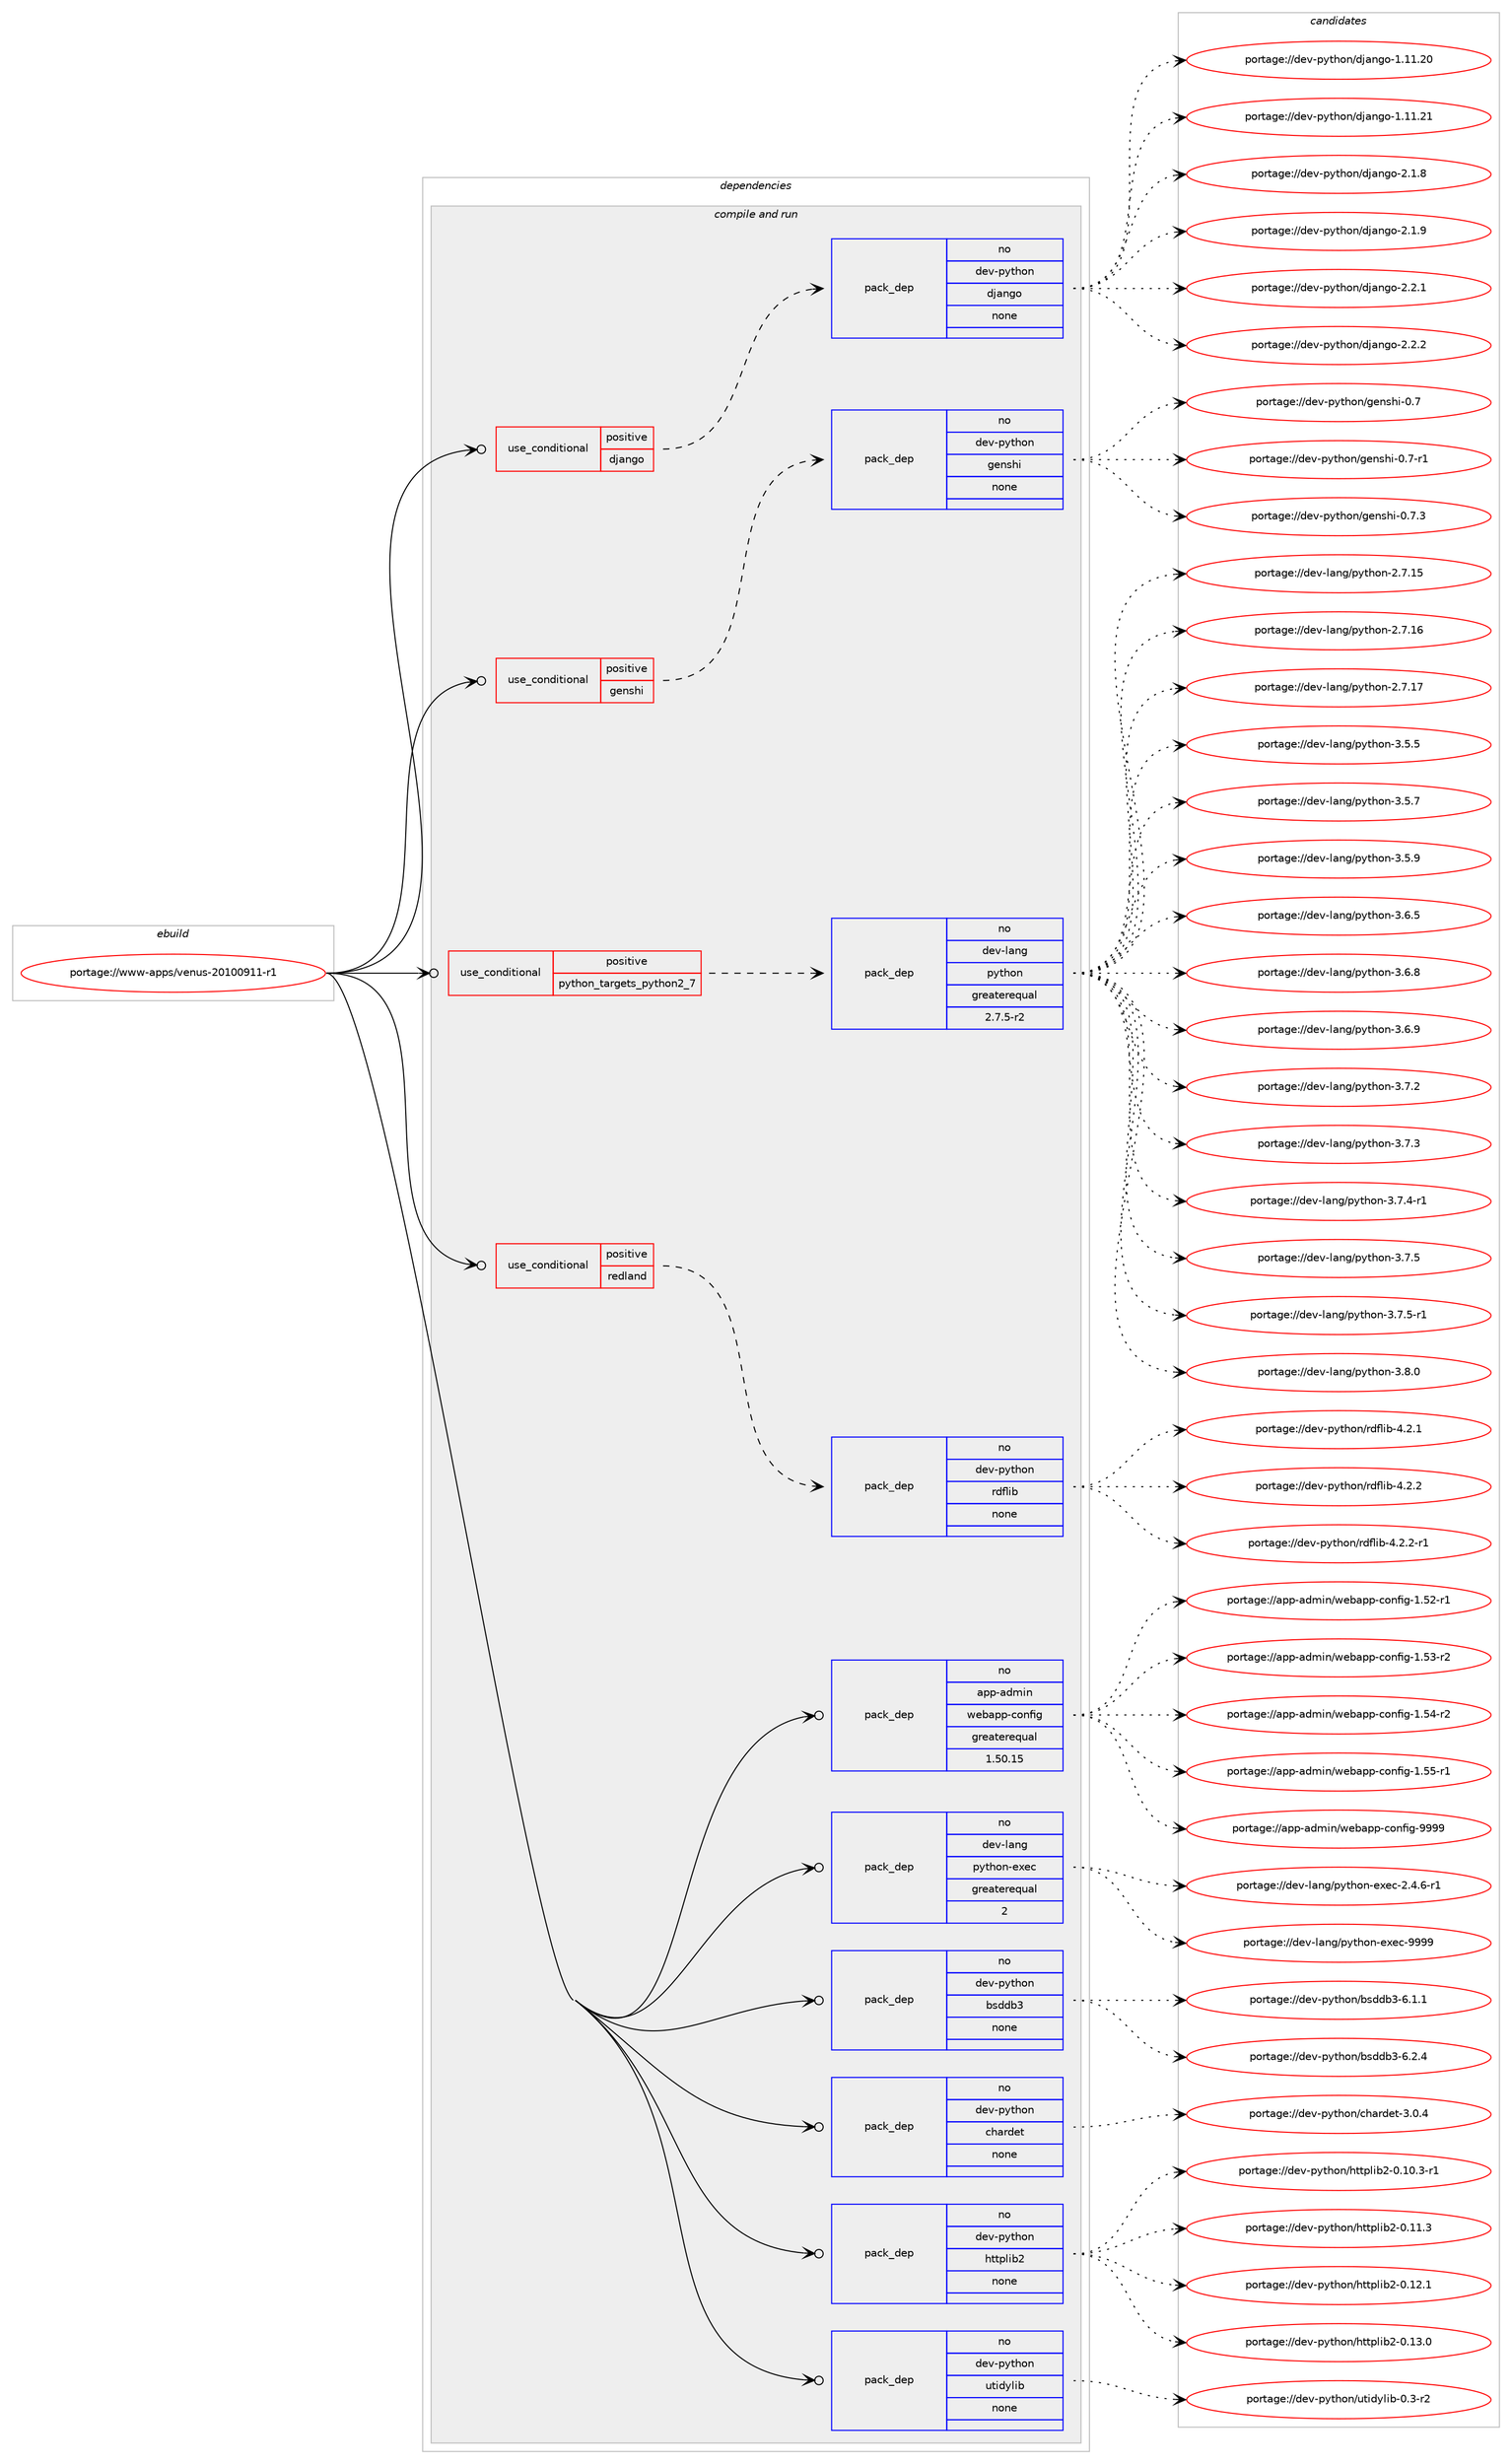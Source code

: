 digraph prolog {

# *************
# Graph options
# *************

newrank=true;
concentrate=true;
compound=true;
graph [rankdir=LR,fontname=Helvetica,fontsize=10,ranksep=1.5];#, ranksep=2.5, nodesep=0.2];
edge  [arrowhead=vee];
node  [fontname=Helvetica,fontsize=10];

# **********
# The ebuild
# **********

subgraph cluster_leftcol {
color=gray;
rank=same;
label=<<i>ebuild</i>>;
id [label="portage://www-apps/venus-20100911-r1", color=red, width=4, href="../www-apps/venus-20100911-r1.svg"];
}

# ****************
# The dependencies
# ****************

subgraph cluster_midcol {
color=gray;
label=<<i>dependencies</i>>;
subgraph cluster_compile {
fillcolor="#eeeeee";
style=filled;
label=<<i>compile</i>>;
}
subgraph cluster_compileandrun {
fillcolor="#eeeeee";
style=filled;
label=<<i>compile and run</i>>;
subgraph cond105884 {
dependency440046 [label=<<TABLE BORDER="0" CELLBORDER="1" CELLSPACING="0" CELLPADDING="4"><TR><TD ROWSPAN="3" CELLPADDING="10">use_conditional</TD></TR><TR><TD>positive</TD></TR><TR><TD>django</TD></TR></TABLE>>, shape=none, color=red];
subgraph pack326366 {
dependency440047 [label=<<TABLE BORDER="0" CELLBORDER="1" CELLSPACING="0" CELLPADDING="4" WIDTH="220"><TR><TD ROWSPAN="6" CELLPADDING="30">pack_dep</TD></TR><TR><TD WIDTH="110">no</TD></TR><TR><TD>dev-python</TD></TR><TR><TD>django</TD></TR><TR><TD>none</TD></TR><TR><TD></TD></TR></TABLE>>, shape=none, color=blue];
}
dependency440046:e -> dependency440047:w [weight=20,style="dashed",arrowhead="vee"];
}
id:e -> dependency440046:w [weight=20,style="solid",arrowhead="odotvee"];
subgraph cond105885 {
dependency440048 [label=<<TABLE BORDER="0" CELLBORDER="1" CELLSPACING="0" CELLPADDING="4"><TR><TD ROWSPAN="3" CELLPADDING="10">use_conditional</TD></TR><TR><TD>positive</TD></TR><TR><TD>genshi</TD></TR></TABLE>>, shape=none, color=red];
subgraph pack326367 {
dependency440049 [label=<<TABLE BORDER="0" CELLBORDER="1" CELLSPACING="0" CELLPADDING="4" WIDTH="220"><TR><TD ROWSPAN="6" CELLPADDING="30">pack_dep</TD></TR><TR><TD WIDTH="110">no</TD></TR><TR><TD>dev-python</TD></TR><TR><TD>genshi</TD></TR><TR><TD>none</TD></TR><TR><TD></TD></TR></TABLE>>, shape=none, color=blue];
}
dependency440048:e -> dependency440049:w [weight=20,style="dashed",arrowhead="vee"];
}
id:e -> dependency440048:w [weight=20,style="solid",arrowhead="odotvee"];
subgraph cond105886 {
dependency440050 [label=<<TABLE BORDER="0" CELLBORDER="1" CELLSPACING="0" CELLPADDING="4"><TR><TD ROWSPAN="3" CELLPADDING="10">use_conditional</TD></TR><TR><TD>positive</TD></TR><TR><TD>python_targets_python2_7</TD></TR></TABLE>>, shape=none, color=red];
subgraph pack326368 {
dependency440051 [label=<<TABLE BORDER="0" CELLBORDER="1" CELLSPACING="0" CELLPADDING="4" WIDTH="220"><TR><TD ROWSPAN="6" CELLPADDING="30">pack_dep</TD></TR><TR><TD WIDTH="110">no</TD></TR><TR><TD>dev-lang</TD></TR><TR><TD>python</TD></TR><TR><TD>greaterequal</TD></TR><TR><TD>2.7.5-r2</TD></TR></TABLE>>, shape=none, color=blue];
}
dependency440050:e -> dependency440051:w [weight=20,style="dashed",arrowhead="vee"];
}
id:e -> dependency440050:w [weight=20,style="solid",arrowhead="odotvee"];
subgraph cond105887 {
dependency440052 [label=<<TABLE BORDER="0" CELLBORDER="1" CELLSPACING="0" CELLPADDING="4"><TR><TD ROWSPAN="3" CELLPADDING="10">use_conditional</TD></TR><TR><TD>positive</TD></TR><TR><TD>redland</TD></TR></TABLE>>, shape=none, color=red];
subgraph pack326369 {
dependency440053 [label=<<TABLE BORDER="0" CELLBORDER="1" CELLSPACING="0" CELLPADDING="4" WIDTH="220"><TR><TD ROWSPAN="6" CELLPADDING="30">pack_dep</TD></TR><TR><TD WIDTH="110">no</TD></TR><TR><TD>dev-python</TD></TR><TR><TD>rdflib</TD></TR><TR><TD>none</TD></TR><TR><TD></TD></TR></TABLE>>, shape=none, color=blue];
}
dependency440052:e -> dependency440053:w [weight=20,style="dashed",arrowhead="vee"];
}
id:e -> dependency440052:w [weight=20,style="solid",arrowhead="odotvee"];
subgraph pack326370 {
dependency440054 [label=<<TABLE BORDER="0" CELLBORDER="1" CELLSPACING="0" CELLPADDING="4" WIDTH="220"><TR><TD ROWSPAN="6" CELLPADDING="30">pack_dep</TD></TR><TR><TD WIDTH="110">no</TD></TR><TR><TD>app-admin</TD></TR><TR><TD>webapp-config</TD></TR><TR><TD>greaterequal</TD></TR><TR><TD>1.50.15</TD></TR></TABLE>>, shape=none, color=blue];
}
id:e -> dependency440054:w [weight=20,style="solid",arrowhead="odotvee"];
subgraph pack326371 {
dependency440055 [label=<<TABLE BORDER="0" CELLBORDER="1" CELLSPACING="0" CELLPADDING="4" WIDTH="220"><TR><TD ROWSPAN="6" CELLPADDING="30">pack_dep</TD></TR><TR><TD WIDTH="110">no</TD></TR><TR><TD>dev-lang</TD></TR><TR><TD>python-exec</TD></TR><TR><TD>greaterequal</TD></TR><TR><TD>2</TD></TR></TABLE>>, shape=none, color=blue];
}
id:e -> dependency440055:w [weight=20,style="solid",arrowhead="odotvee"];
subgraph pack326372 {
dependency440056 [label=<<TABLE BORDER="0" CELLBORDER="1" CELLSPACING="0" CELLPADDING="4" WIDTH="220"><TR><TD ROWSPAN="6" CELLPADDING="30">pack_dep</TD></TR><TR><TD WIDTH="110">no</TD></TR><TR><TD>dev-python</TD></TR><TR><TD>bsddb3</TD></TR><TR><TD>none</TD></TR><TR><TD></TD></TR></TABLE>>, shape=none, color=blue];
}
id:e -> dependency440056:w [weight=20,style="solid",arrowhead="odotvee"];
subgraph pack326373 {
dependency440057 [label=<<TABLE BORDER="0" CELLBORDER="1" CELLSPACING="0" CELLPADDING="4" WIDTH="220"><TR><TD ROWSPAN="6" CELLPADDING="30">pack_dep</TD></TR><TR><TD WIDTH="110">no</TD></TR><TR><TD>dev-python</TD></TR><TR><TD>chardet</TD></TR><TR><TD>none</TD></TR><TR><TD></TD></TR></TABLE>>, shape=none, color=blue];
}
id:e -> dependency440057:w [weight=20,style="solid",arrowhead="odotvee"];
subgraph pack326374 {
dependency440058 [label=<<TABLE BORDER="0" CELLBORDER="1" CELLSPACING="0" CELLPADDING="4" WIDTH="220"><TR><TD ROWSPAN="6" CELLPADDING="30">pack_dep</TD></TR><TR><TD WIDTH="110">no</TD></TR><TR><TD>dev-python</TD></TR><TR><TD>httplib2</TD></TR><TR><TD>none</TD></TR><TR><TD></TD></TR></TABLE>>, shape=none, color=blue];
}
id:e -> dependency440058:w [weight=20,style="solid",arrowhead="odotvee"];
subgraph pack326375 {
dependency440059 [label=<<TABLE BORDER="0" CELLBORDER="1" CELLSPACING="0" CELLPADDING="4" WIDTH="220"><TR><TD ROWSPAN="6" CELLPADDING="30">pack_dep</TD></TR><TR><TD WIDTH="110">no</TD></TR><TR><TD>dev-python</TD></TR><TR><TD>utidylib</TD></TR><TR><TD>none</TD></TR><TR><TD></TD></TR></TABLE>>, shape=none, color=blue];
}
id:e -> dependency440059:w [weight=20,style="solid",arrowhead="odotvee"];
}
subgraph cluster_run {
fillcolor="#eeeeee";
style=filled;
label=<<i>run</i>>;
}
}

# **************
# The candidates
# **************

subgraph cluster_choices {
rank=same;
color=gray;
label=<<i>candidates</i>>;

subgraph choice326366 {
color=black;
nodesep=1;
choiceportage1001011184511212111610411111047100106971101031114549464949465048 [label="portage://dev-python/django-1.11.20", color=red, width=4,href="../dev-python/django-1.11.20.svg"];
choiceportage1001011184511212111610411111047100106971101031114549464949465049 [label="portage://dev-python/django-1.11.21", color=red, width=4,href="../dev-python/django-1.11.21.svg"];
choiceportage100101118451121211161041111104710010697110103111455046494656 [label="portage://dev-python/django-2.1.8", color=red, width=4,href="../dev-python/django-2.1.8.svg"];
choiceportage100101118451121211161041111104710010697110103111455046494657 [label="portage://dev-python/django-2.1.9", color=red, width=4,href="../dev-python/django-2.1.9.svg"];
choiceportage100101118451121211161041111104710010697110103111455046504649 [label="portage://dev-python/django-2.2.1", color=red, width=4,href="../dev-python/django-2.2.1.svg"];
choiceportage100101118451121211161041111104710010697110103111455046504650 [label="portage://dev-python/django-2.2.2", color=red, width=4,href="../dev-python/django-2.2.2.svg"];
dependency440047:e -> choiceportage1001011184511212111610411111047100106971101031114549464949465048:w [style=dotted,weight="100"];
dependency440047:e -> choiceportage1001011184511212111610411111047100106971101031114549464949465049:w [style=dotted,weight="100"];
dependency440047:e -> choiceportage100101118451121211161041111104710010697110103111455046494656:w [style=dotted,weight="100"];
dependency440047:e -> choiceportage100101118451121211161041111104710010697110103111455046494657:w [style=dotted,weight="100"];
dependency440047:e -> choiceportage100101118451121211161041111104710010697110103111455046504649:w [style=dotted,weight="100"];
dependency440047:e -> choiceportage100101118451121211161041111104710010697110103111455046504650:w [style=dotted,weight="100"];
}
subgraph choice326367 {
color=black;
nodesep=1;
choiceportage100101118451121211161041111104710310111011510410545484655 [label="portage://dev-python/genshi-0.7", color=red, width=4,href="../dev-python/genshi-0.7.svg"];
choiceportage1001011184511212111610411111047103101110115104105454846554511449 [label="portage://dev-python/genshi-0.7-r1", color=red, width=4,href="../dev-python/genshi-0.7-r1.svg"];
choiceportage1001011184511212111610411111047103101110115104105454846554651 [label="portage://dev-python/genshi-0.7.3", color=red, width=4,href="../dev-python/genshi-0.7.3.svg"];
dependency440049:e -> choiceportage100101118451121211161041111104710310111011510410545484655:w [style=dotted,weight="100"];
dependency440049:e -> choiceportage1001011184511212111610411111047103101110115104105454846554511449:w [style=dotted,weight="100"];
dependency440049:e -> choiceportage1001011184511212111610411111047103101110115104105454846554651:w [style=dotted,weight="100"];
}
subgraph choice326368 {
color=black;
nodesep=1;
choiceportage10010111845108971101034711212111610411111045504655464953 [label="portage://dev-lang/python-2.7.15", color=red, width=4,href="../dev-lang/python-2.7.15.svg"];
choiceportage10010111845108971101034711212111610411111045504655464954 [label="portage://dev-lang/python-2.7.16", color=red, width=4,href="../dev-lang/python-2.7.16.svg"];
choiceportage10010111845108971101034711212111610411111045504655464955 [label="portage://dev-lang/python-2.7.17", color=red, width=4,href="../dev-lang/python-2.7.17.svg"];
choiceportage100101118451089711010347112121116104111110455146534653 [label="portage://dev-lang/python-3.5.5", color=red, width=4,href="../dev-lang/python-3.5.5.svg"];
choiceportage100101118451089711010347112121116104111110455146534655 [label="portage://dev-lang/python-3.5.7", color=red, width=4,href="../dev-lang/python-3.5.7.svg"];
choiceportage100101118451089711010347112121116104111110455146534657 [label="portage://dev-lang/python-3.5.9", color=red, width=4,href="../dev-lang/python-3.5.9.svg"];
choiceportage100101118451089711010347112121116104111110455146544653 [label="portage://dev-lang/python-3.6.5", color=red, width=4,href="../dev-lang/python-3.6.5.svg"];
choiceportage100101118451089711010347112121116104111110455146544656 [label="portage://dev-lang/python-3.6.8", color=red, width=4,href="../dev-lang/python-3.6.8.svg"];
choiceportage100101118451089711010347112121116104111110455146544657 [label="portage://dev-lang/python-3.6.9", color=red, width=4,href="../dev-lang/python-3.6.9.svg"];
choiceportage100101118451089711010347112121116104111110455146554650 [label="portage://dev-lang/python-3.7.2", color=red, width=4,href="../dev-lang/python-3.7.2.svg"];
choiceportage100101118451089711010347112121116104111110455146554651 [label="portage://dev-lang/python-3.7.3", color=red, width=4,href="../dev-lang/python-3.7.3.svg"];
choiceportage1001011184510897110103471121211161041111104551465546524511449 [label="portage://dev-lang/python-3.7.4-r1", color=red, width=4,href="../dev-lang/python-3.7.4-r1.svg"];
choiceportage100101118451089711010347112121116104111110455146554653 [label="portage://dev-lang/python-3.7.5", color=red, width=4,href="../dev-lang/python-3.7.5.svg"];
choiceportage1001011184510897110103471121211161041111104551465546534511449 [label="portage://dev-lang/python-3.7.5-r1", color=red, width=4,href="../dev-lang/python-3.7.5-r1.svg"];
choiceportage100101118451089711010347112121116104111110455146564648 [label="portage://dev-lang/python-3.8.0", color=red, width=4,href="../dev-lang/python-3.8.0.svg"];
dependency440051:e -> choiceportage10010111845108971101034711212111610411111045504655464953:w [style=dotted,weight="100"];
dependency440051:e -> choiceportage10010111845108971101034711212111610411111045504655464954:w [style=dotted,weight="100"];
dependency440051:e -> choiceportage10010111845108971101034711212111610411111045504655464955:w [style=dotted,weight="100"];
dependency440051:e -> choiceportage100101118451089711010347112121116104111110455146534653:w [style=dotted,weight="100"];
dependency440051:e -> choiceportage100101118451089711010347112121116104111110455146534655:w [style=dotted,weight="100"];
dependency440051:e -> choiceportage100101118451089711010347112121116104111110455146534657:w [style=dotted,weight="100"];
dependency440051:e -> choiceportage100101118451089711010347112121116104111110455146544653:w [style=dotted,weight="100"];
dependency440051:e -> choiceportage100101118451089711010347112121116104111110455146544656:w [style=dotted,weight="100"];
dependency440051:e -> choiceportage100101118451089711010347112121116104111110455146544657:w [style=dotted,weight="100"];
dependency440051:e -> choiceportage100101118451089711010347112121116104111110455146554650:w [style=dotted,weight="100"];
dependency440051:e -> choiceportage100101118451089711010347112121116104111110455146554651:w [style=dotted,weight="100"];
dependency440051:e -> choiceportage1001011184510897110103471121211161041111104551465546524511449:w [style=dotted,weight="100"];
dependency440051:e -> choiceportage100101118451089711010347112121116104111110455146554653:w [style=dotted,weight="100"];
dependency440051:e -> choiceportage1001011184510897110103471121211161041111104551465546534511449:w [style=dotted,weight="100"];
dependency440051:e -> choiceportage100101118451089711010347112121116104111110455146564648:w [style=dotted,weight="100"];
}
subgraph choice326369 {
color=black;
nodesep=1;
choiceportage100101118451121211161041111104711410010210810598455246504649 [label="portage://dev-python/rdflib-4.2.1", color=red, width=4,href="../dev-python/rdflib-4.2.1.svg"];
choiceportage100101118451121211161041111104711410010210810598455246504650 [label="portage://dev-python/rdflib-4.2.2", color=red, width=4,href="../dev-python/rdflib-4.2.2.svg"];
choiceportage1001011184511212111610411111047114100102108105984552465046504511449 [label="portage://dev-python/rdflib-4.2.2-r1", color=red, width=4,href="../dev-python/rdflib-4.2.2-r1.svg"];
dependency440053:e -> choiceportage100101118451121211161041111104711410010210810598455246504649:w [style=dotted,weight="100"];
dependency440053:e -> choiceportage100101118451121211161041111104711410010210810598455246504650:w [style=dotted,weight="100"];
dependency440053:e -> choiceportage1001011184511212111610411111047114100102108105984552465046504511449:w [style=dotted,weight="100"];
}
subgraph choice326370 {
color=black;
nodesep=1;
choiceportage971121124597100109105110471191019897112112459911111010210510345494653504511449 [label="portage://app-admin/webapp-config-1.52-r1", color=red, width=4,href="../app-admin/webapp-config-1.52-r1.svg"];
choiceportage971121124597100109105110471191019897112112459911111010210510345494653514511450 [label="portage://app-admin/webapp-config-1.53-r2", color=red, width=4,href="../app-admin/webapp-config-1.53-r2.svg"];
choiceportage971121124597100109105110471191019897112112459911111010210510345494653524511450 [label="portage://app-admin/webapp-config-1.54-r2", color=red, width=4,href="../app-admin/webapp-config-1.54-r2.svg"];
choiceportage971121124597100109105110471191019897112112459911111010210510345494653534511449 [label="portage://app-admin/webapp-config-1.55-r1", color=red, width=4,href="../app-admin/webapp-config-1.55-r1.svg"];
choiceportage97112112459710010910511047119101989711211245991111101021051034557575757 [label="portage://app-admin/webapp-config-9999", color=red, width=4,href="../app-admin/webapp-config-9999.svg"];
dependency440054:e -> choiceportage971121124597100109105110471191019897112112459911111010210510345494653504511449:w [style=dotted,weight="100"];
dependency440054:e -> choiceportage971121124597100109105110471191019897112112459911111010210510345494653514511450:w [style=dotted,weight="100"];
dependency440054:e -> choiceportage971121124597100109105110471191019897112112459911111010210510345494653524511450:w [style=dotted,weight="100"];
dependency440054:e -> choiceportage971121124597100109105110471191019897112112459911111010210510345494653534511449:w [style=dotted,weight="100"];
dependency440054:e -> choiceportage97112112459710010910511047119101989711211245991111101021051034557575757:w [style=dotted,weight="100"];
}
subgraph choice326371 {
color=black;
nodesep=1;
choiceportage10010111845108971101034711212111610411111045101120101994550465246544511449 [label="portage://dev-lang/python-exec-2.4.6-r1", color=red, width=4,href="../dev-lang/python-exec-2.4.6-r1.svg"];
choiceportage10010111845108971101034711212111610411111045101120101994557575757 [label="portage://dev-lang/python-exec-9999", color=red, width=4,href="../dev-lang/python-exec-9999.svg"];
dependency440055:e -> choiceportage10010111845108971101034711212111610411111045101120101994550465246544511449:w [style=dotted,weight="100"];
dependency440055:e -> choiceportage10010111845108971101034711212111610411111045101120101994557575757:w [style=dotted,weight="100"];
}
subgraph choice326372 {
color=black;
nodesep=1;
choiceportage1001011184511212111610411111047981151001009851455446494649 [label="portage://dev-python/bsddb3-6.1.1", color=red, width=4,href="../dev-python/bsddb3-6.1.1.svg"];
choiceportage1001011184511212111610411111047981151001009851455446504652 [label="portage://dev-python/bsddb3-6.2.4", color=red, width=4,href="../dev-python/bsddb3-6.2.4.svg"];
dependency440056:e -> choiceportage1001011184511212111610411111047981151001009851455446494649:w [style=dotted,weight="100"];
dependency440056:e -> choiceportage1001011184511212111610411111047981151001009851455446504652:w [style=dotted,weight="100"];
}
subgraph choice326373 {
color=black;
nodesep=1;
choiceportage10010111845112121116104111110479910497114100101116455146484652 [label="portage://dev-python/chardet-3.0.4", color=red, width=4,href="../dev-python/chardet-3.0.4.svg"];
dependency440057:e -> choiceportage10010111845112121116104111110479910497114100101116455146484652:w [style=dotted,weight="100"];
}
subgraph choice326374 {
color=black;
nodesep=1;
choiceportage10010111845112121116104111110471041161161121081059850454846494846514511449 [label="portage://dev-python/httplib2-0.10.3-r1", color=red, width=4,href="../dev-python/httplib2-0.10.3-r1.svg"];
choiceportage1001011184511212111610411111047104116116112108105985045484649494651 [label="portage://dev-python/httplib2-0.11.3", color=red, width=4,href="../dev-python/httplib2-0.11.3.svg"];
choiceportage1001011184511212111610411111047104116116112108105985045484649504649 [label="portage://dev-python/httplib2-0.12.1", color=red, width=4,href="../dev-python/httplib2-0.12.1.svg"];
choiceportage1001011184511212111610411111047104116116112108105985045484649514648 [label="portage://dev-python/httplib2-0.13.0", color=red, width=4,href="../dev-python/httplib2-0.13.0.svg"];
dependency440058:e -> choiceportage10010111845112121116104111110471041161161121081059850454846494846514511449:w [style=dotted,weight="100"];
dependency440058:e -> choiceportage1001011184511212111610411111047104116116112108105985045484649494651:w [style=dotted,weight="100"];
dependency440058:e -> choiceportage1001011184511212111610411111047104116116112108105985045484649504649:w [style=dotted,weight="100"];
dependency440058:e -> choiceportage1001011184511212111610411111047104116116112108105985045484649514648:w [style=dotted,weight="100"];
}
subgraph choice326375 {
color=black;
nodesep=1;
choiceportage100101118451121211161041111104711711610510012110810598454846514511450 [label="portage://dev-python/utidylib-0.3-r2", color=red, width=4,href="../dev-python/utidylib-0.3-r2.svg"];
dependency440059:e -> choiceportage100101118451121211161041111104711711610510012110810598454846514511450:w [style=dotted,weight="100"];
}
}

}
